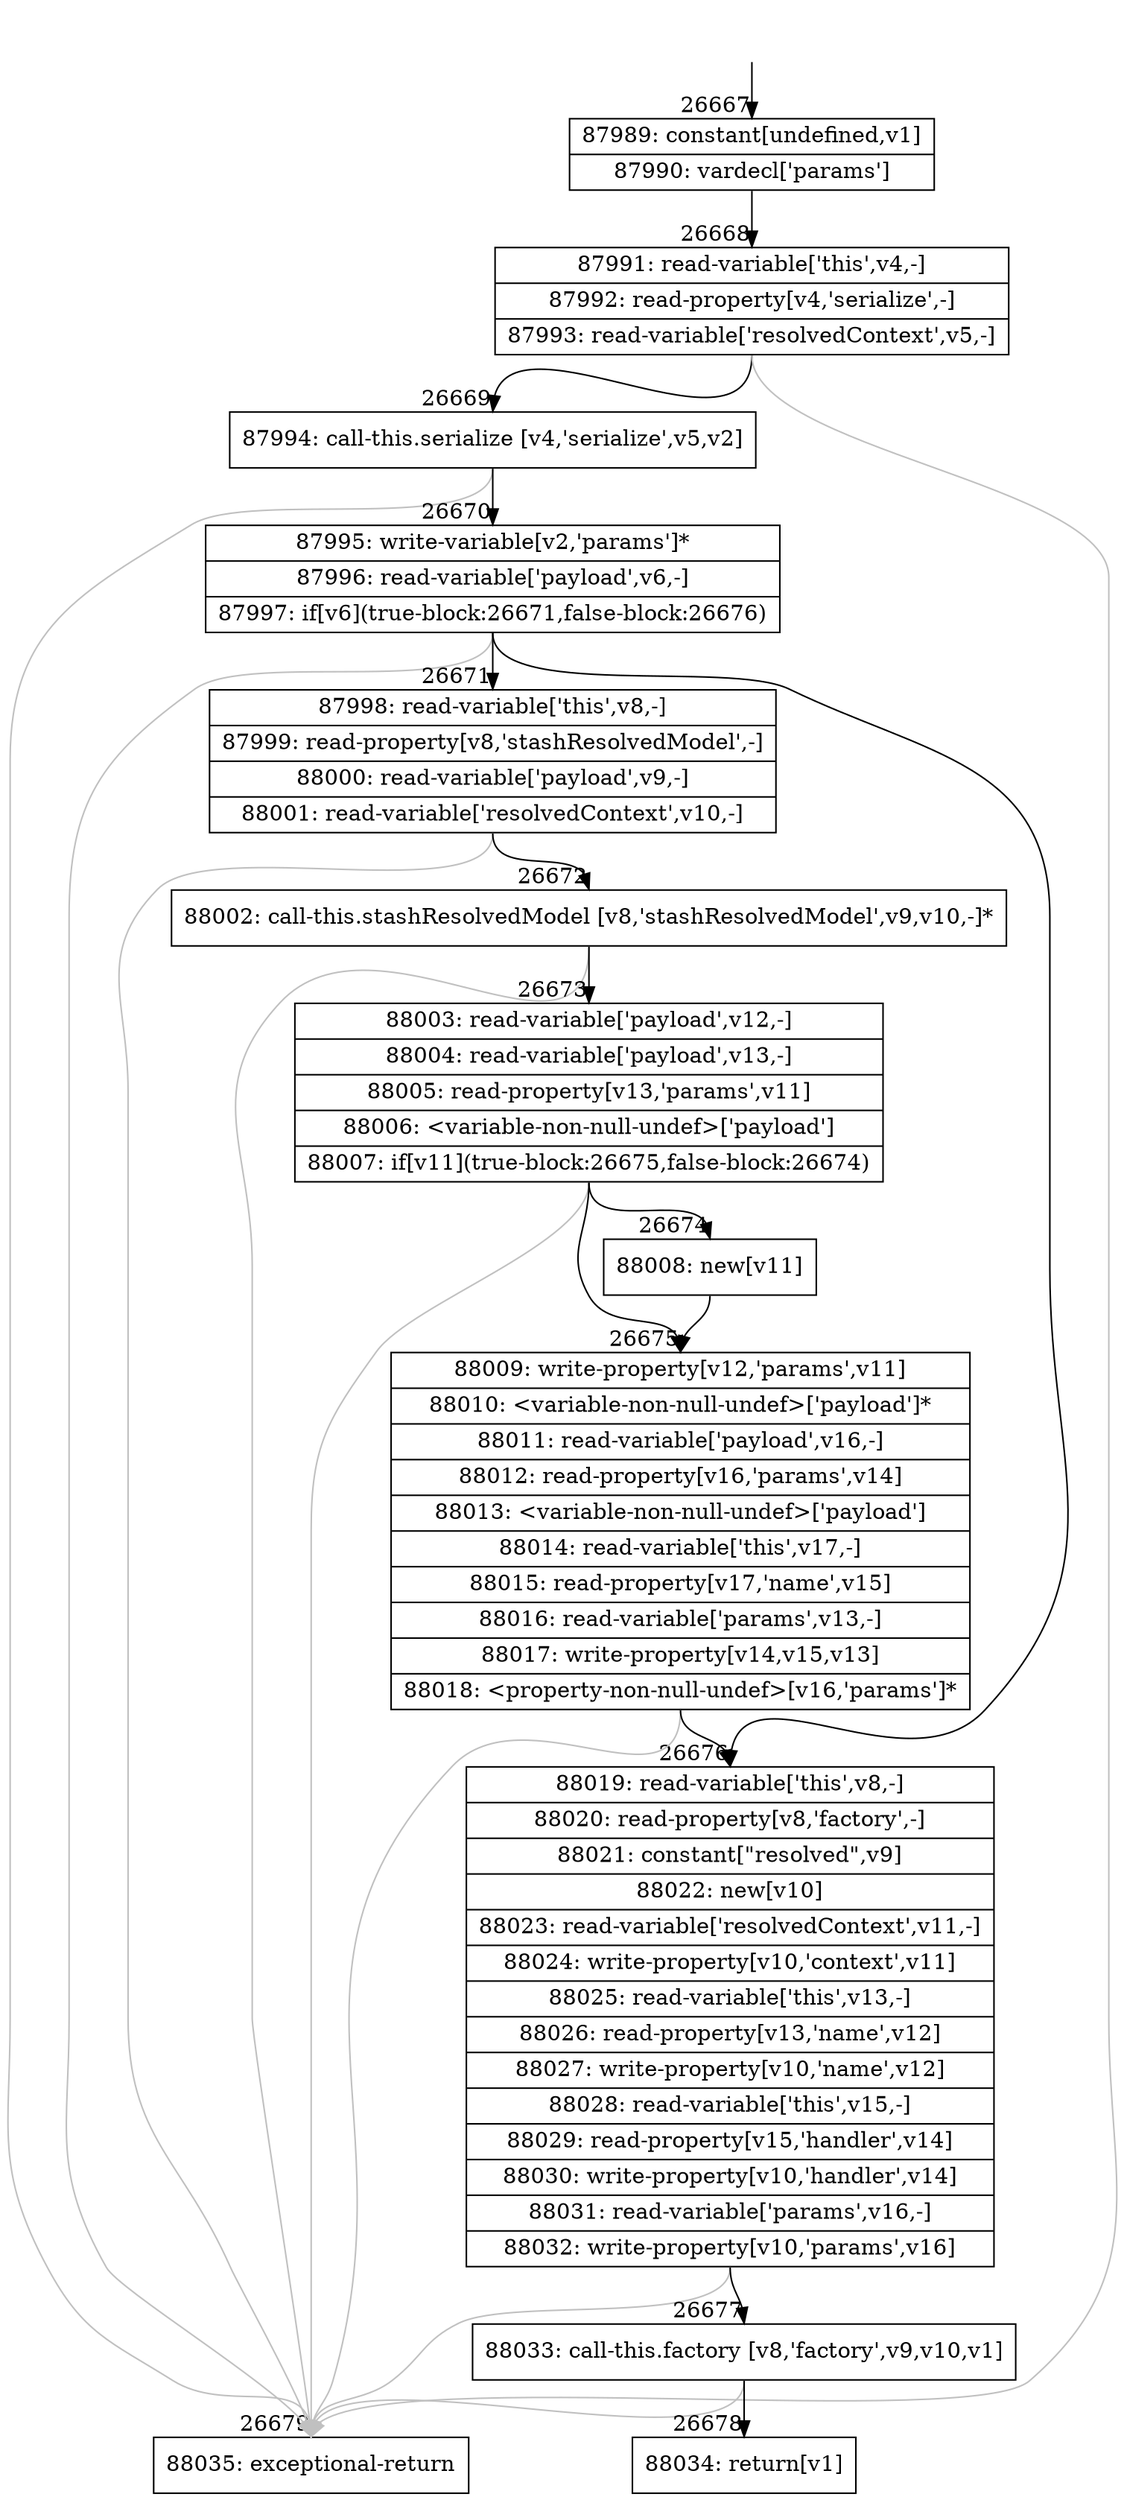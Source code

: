 digraph {
rankdir="TD"
BB_entry2336[shape=none,label=""];
BB_entry2336 -> BB26667 [tailport=s, headport=n, headlabel="    26667"]
BB26667 [shape=record label="{87989: constant[undefined,v1]|87990: vardecl['params']}" ] 
BB26667 -> BB26668 [tailport=s, headport=n, headlabel="      26668"]
BB26668 [shape=record label="{87991: read-variable['this',v4,-]|87992: read-property[v4,'serialize',-]|87993: read-variable['resolvedContext',v5,-]}" ] 
BB26668 -> BB26669 [tailport=s, headport=n, headlabel="      26669"]
BB26668 -> BB26679 [tailport=s, headport=n, color=gray, headlabel="      26679"]
BB26669 [shape=record label="{87994: call-this.serialize [v4,'serialize',v5,v2]}" ] 
BB26669 -> BB26670 [tailport=s, headport=n, headlabel="      26670"]
BB26669 -> BB26679 [tailport=s, headport=n, color=gray]
BB26670 [shape=record label="{87995: write-variable[v2,'params']*|87996: read-variable['payload',v6,-]|87997: if[v6](true-block:26671,false-block:26676)}" ] 
BB26670 -> BB26671 [tailport=s, headport=n, headlabel="      26671"]
BB26670 -> BB26676 [tailport=s, headport=n, headlabel="      26676"]
BB26670 -> BB26679 [tailport=s, headport=n, color=gray]
BB26671 [shape=record label="{87998: read-variable['this',v8,-]|87999: read-property[v8,'stashResolvedModel',-]|88000: read-variable['payload',v9,-]|88001: read-variable['resolvedContext',v10,-]}" ] 
BB26671 -> BB26672 [tailport=s, headport=n, headlabel="      26672"]
BB26671 -> BB26679 [tailport=s, headport=n, color=gray]
BB26672 [shape=record label="{88002: call-this.stashResolvedModel [v8,'stashResolvedModel',v9,v10,-]*}" ] 
BB26672 -> BB26673 [tailport=s, headport=n, headlabel="      26673"]
BB26672 -> BB26679 [tailport=s, headport=n, color=gray]
BB26673 [shape=record label="{88003: read-variable['payload',v12,-]|88004: read-variable['payload',v13,-]|88005: read-property[v13,'params',v11]|88006: \<variable-non-null-undef\>['payload']|88007: if[v11](true-block:26675,false-block:26674)}" ] 
BB26673 -> BB26675 [tailport=s, headport=n, headlabel="      26675"]
BB26673 -> BB26674 [tailport=s, headport=n, headlabel="      26674"]
BB26673 -> BB26679 [tailport=s, headport=n, color=gray]
BB26674 [shape=record label="{88008: new[v11]}" ] 
BB26674 -> BB26675 [tailport=s, headport=n]
BB26675 [shape=record label="{88009: write-property[v12,'params',v11]|88010: \<variable-non-null-undef\>['payload']*|88011: read-variable['payload',v16,-]|88012: read-property[v16,'params',v14]|88013: \<variable-non-null-undef\>['payload']|88014: read-variable['this',v17,-]|88015: read-property[v17,'name',v15]|88016: read-variable['params',v13,-]|88017: write-property[v14,v15,v13]|88018: \<property-non-null-undef\>[v16,'params']*}" ] 
BB26675 -> BB26676 [tailport=s, headport=n]
BB26675 -> BB26679 [tailport=s, headport=n, color=gray]
BB26676 [shape=record label="{88019: read-variable['this',v8,-]|88020: read-property[v8,'factory',-]|88021: constant[\"resolved\",v9]|88022: new[v10]|88023: read-variable['resolvedContext',v11,-]|88024: write-property[v10,'context',v11]|88025: read-variable['this',v13,-]|88026: read-property[v13,'name',v12]|88027: write-property[v10,'name',v12]|88028: read-variable['this',v15,-]|88029: read-property[v15,'handler',v14]|88030: write-property[v10,'handler',v14]|88031: read-variable['params',v16,-]|88032: write-property[v10,'params',v16]}" ] 
BB26676 -> BB26677 [tailport=s, headport=n, headlabel="      26677"]
BB26676 -> BB26679 [tailport=s, headport=n, color=gray]
BB26677 [shape=record label="{88033: call-this.factory [v8,'factory',v9,v10,v1]}" ] 
BB26677 -> BB26678 [tailport=s, headport=n, headlabel="      26678"]
BB26677 -> BB26679 [tailport=s, headport=n, color=gray]
BB26678 [shape=record label="{88034: return[v1]}" ] 
BB26679 [shape=record label="{88035: exceptional-return}" ] 
//#$~ 48276
}
